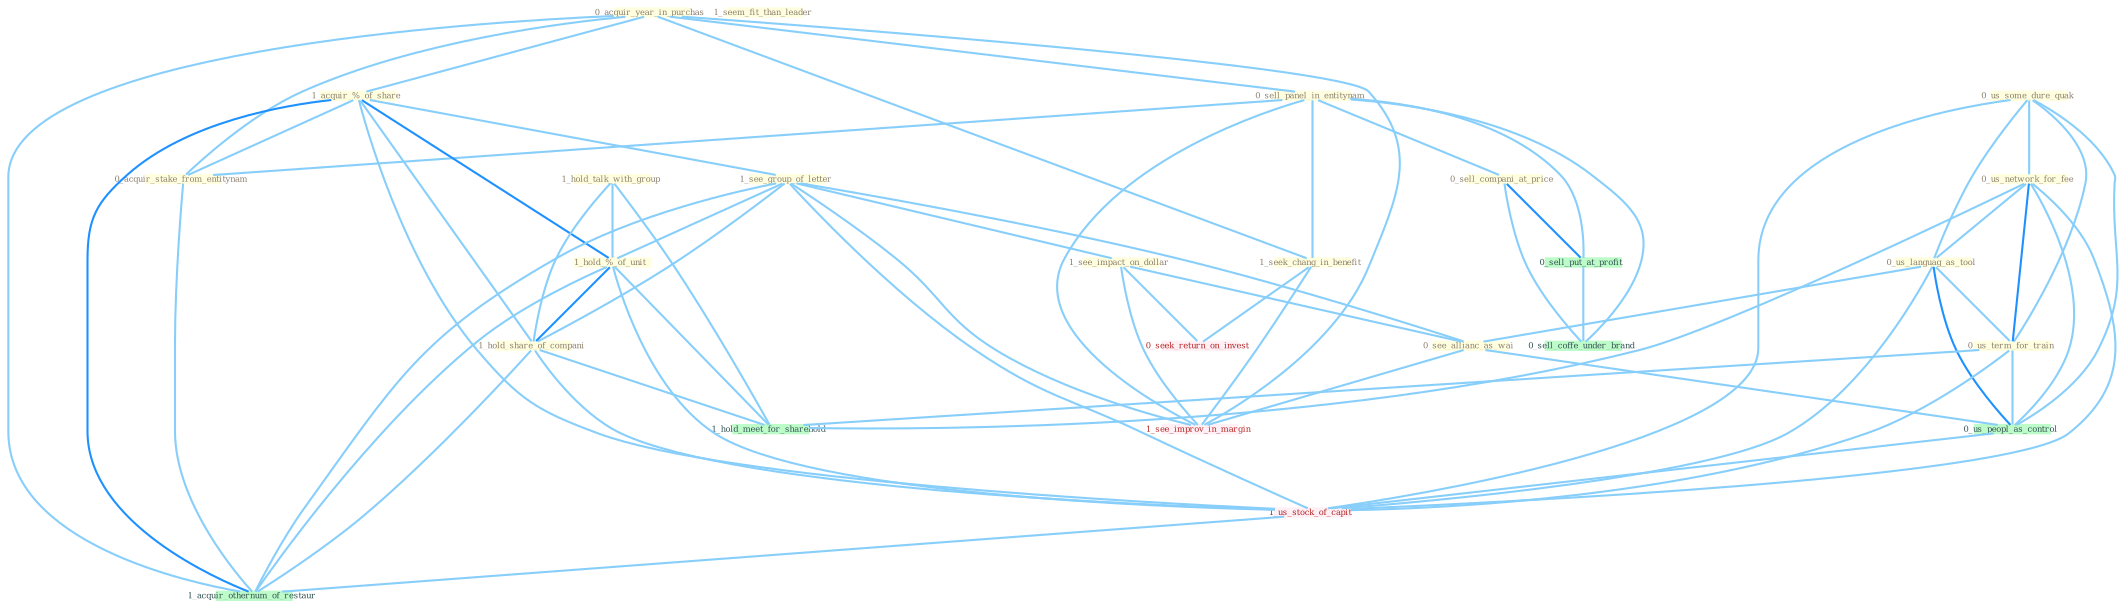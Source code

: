 Graph G{ 
    node
    [shape=polygon,style=filled,width=.5,height=.06,color="#BDFCC9",fixedsize=true,fontsize=4,
    fontcolor="#2f4f4f"];
    {node
    [color="#ffffe0", fontcolor="#8b7d6b"] "0_acquir_year_in_purchas " "0_sell_panel_in_entitynam " "1_acquir_%_of_share " "0_us_some_dure_quak " "1_seek_chang_in_benefit " "1_see_group_of_letter " "1_see_impact_on_dollar " "1_hold_talk_with_group " "0_us_network_for_fee " "1_hold_%_of_unit " "1_hold_share_of_compani " "1_seem_fit_than_leader " "0_sell_compani_at_price " "0_us_languag_as_tool " "0_acquir_stake_from_entitynam " "0_see_allianc_as_wai " "0_us_term_for_train "}
{node [color="#fff0f5", fontcolor="#b22222"] "0_seek_return_on_invest " "1_us_stock_of_capit " "1_see_improv_in_margin "}
edge [color="#B0E2FF"];

	"0_acquir_year_in_purchas " -- "0_sell_panel_in_entitynam " [w="1", color="#87cefa" ];
	"0_acquir_year_in_purchas " -- "1_acquir_%_of_share " [w="1", color="#87cefa" ];
	"0_acquir_year_in_purchas " -- "1_seek_chang_in_benefit " [w="1", color="#87cefa" ];
	"0_acquir_year_in_purchas " -- "0_acquir_stake_from_entitynam " [w="1", color="#87cefa" ];
	"0_acquir_year_in_purchas " -- "1_see_improv_in_margin " [w="1", color="#87cefa" ];
	"0_acquir_year_in_purchas " -- "1_acquir_othernum_of_restaur " [w="1", color="#87cefa" ];
	"0_sell_panel_in_entitynam " -- "1_seek_chang_in_benefit " [w="1", color="#87cefa" ];
	"0_sell_panel_in_entitynam " -- "0_sell_compani_at_price " [w="1", color="#87cefa" ];
	"0_sell_panel_in_entitynam " -- "0_acquir_stake_from_entitynam " [w="1", color="#87cefa" ];
	"0_sell_panel_in_entitynam " -- "0_sell_put_at_profit " [w="1", color="#87cefa" ];
	"0_sell_panel_in_entitynam " -- "1_see_improv_in_margin " [w="1", color="#87cefa" ];
	"0_sell_panel_in_entitynam " -- "0_sell_coffe_under_brand " [w="1", color="#87cefa" ];
	"1_acquir_%_of_share " -- "1_see_group_of_letter " [w="1", color="#87cefa" ];
	"1_acquir_%_of_share " -- "1_hold_%_of_unit " [w="2", color="#1e90ff" , len=0.8];
	"1_acquir_%_of_share " -- "1_hold_share_of_compani " [w="1", color="#87cefa" ];
	"1_acquir_%_of_share " -- "0_acquir_stake_from_entitynam " [w="1", color="#87cefa" ];
	"1_acquir_%_of_share " -- "1_us_stock_of_capit " [w="1", color="#87cefa" ];
	"1_acquir_%_of_share " -- "1_acquir_othernum_of_restaur " [w="2", color="#1e90ff" , len=0.8];
	"0_us_some_dure_quak " -- "0_us_network_for_fee " [w="1", color="#87cefa" ];
	"0_us_some_dure_quak " -- "0_us_languag_as_tool " [w="1", color="#87cefa" ];
	"0_us_some_dure_quak " -- "0_us_term_for_train " [w="1", color="#87cefa" ];
	"0_us_some_dure_quak " -- "0_us_peopl_as_control " [w="1", color="#87cefa" ];
	"0_us_some_dure_quak " -- "1_us_stock_of_capit " [w="1", color="#87cefa" ];
	"1_seek_chang_in_benefit " -- "0_seek_return_on_invest " [w="1", color="#87cefa" ];
	"1_seek_chang_in_benefit " -- "1_see_improv_in_margin " [w="1", color="#87cefa" ];
	"1_see_group_of_letter " -- "1_see_impact_on_dollar " [w="1", color="#87cefa" ];
	"1_see_group_of_letter " -- "1_hold_%_of_unit " [w="1", color="#87cefa" ];
	"1_see_group_of_letter " -- "1_hold_share_of_compani " [w="1", color="#87cefa" ];
	"1_see_group_of_letter " -- "0_see_allianc_as_wai " [w="1", color="#87cefa" ];
	"1_see_group_of_letter " -- "1_us_stock_of_capit " [w="1", color="#87cefa" ];
	"1_see_group_of_letter " -- "1_see_improv_in_margin " [w="1", color="#87cefa" ];
	"1_see_group_of_letter " -- "1_acquir_othernum_of_restaur " [w="1", color="#87cefa" ];
	"1_see_impact_on_dollar " -- "0_see_allianc_as_wai " [w="1", color="#87cefa" ];
	"1_see_impact_on_dollar " -- "0_seek_return_on_invest " [w="1", color="#87cefa" ];
	"1_see_impact_on_dollar " -- "1_see_improv_in_margin " [w="1", color="#87cefa" ];
	"1_hold_talk_with_group " -- "1_hold_%_of_unit " [w="1", color="#87cefa" ];
	"1_hold_talk_with_group " -- "1_hold_share_of_compani " [w="1", color="#87cefa" ];
	"1_hold_talk_with_group " -- "1_hold_meet_for_sharehold " [w="1", color="#87cefa" ];
	"0_us_network_for_fee " -- "0_us_languag_as_tool " [w="1", color="#87cefa" ];
	"0_us_network_for_fee " -- "0_us_term_for_train " [w="2", color="#1e90ff" , len=0.8];
	"0_us_network_for_fee " -- "0_us_peopl_as_control " [w="1", color="#87cefa" ];
	"0_us_network_for_fee " -- "1_us_stock_of_capit " [w="1", color="#87cefa" ];
	"0_us_network_for_fee " -- "1_hold_meet_for_sharehold " [w="1", color="#87cefa" ];
	"1_hold_%_of_unit " -- "1_hold_share_of_compani " [w="2", color="#1e90ff" , len=0.8];
	"1_hold_%_of_unit " -- "1_us_stock_of_capit " [w="1", color="#87cefa" ];
	"1_hold_%_of_unit " -- "1_hold_meet_for_sharehold " [w="1", color="#87cefa" ];
	"1_hold_%_of_unit " -- "1_acquir_othernum_of_restaur " [w="1", color="#87cefa" ];
	"1_hold_share_of_compani " -- "1_us_stock_of_capit " [w="1", color="#87cefa" ];
	"1_hold_share_of_compani " -- "1_hold_meet_for_sharehold " [w="1", color="#87cefa" ];
	"1_hold_share_of_compani " -- "1_acquir_othernum_of_restaur " [w="1", color="#87cefa" ];
	"0_sell_compani_at_price " -- "0_sell_put_at_profit " [w="2", color="#1e90ff" , len=0.8];
	"0_sell_compani_at_price " -- "0_sell_coffe_under_brand " [w="1", color="#87cefa" ];
	"0_us_languag_as_tool " -- "0_see_allianc_as_wai " [w="1", color="#87cefa" ];
	"0_us_languag_as_tool " -- "0_us_term_for_train " [w="1", color="#87cefa" ];
	"0_us_languag_as_tool " -- "0_us_peopl_as_control " [w="2", color="#1e90ff" , len=0.8];
	"0_us_languag_as_tool " -- "1_us_stock_of_capit " [w="1", color="#87cefa" ];
	"0_acquir_stake_from_entitynam " -- "1_acquir_othernum_of_restaur " [w="1", color="#87cefa" ];
	"0_see_allianc_as_wai " -- "0_us_peopl_as_control " [w="1", color="#87cefa" ];
	"0_see_allianc_as_wai " -- "1_see_improv_in_margin " [w="1", color="#87cefa" ];
	"0_us_term_for_train " -- "0_us_peopl_as_control " [w="1", color="#87cefa" ];
	"0_us_term_for_train " -- "1_us_stock_of_capit " [w="1", color="#87cefa" ];
	"0_us_term_for_train " -- "1_hold_meet_for_sharehold " [w="1", color="#87cefa" ];
	"0_us_peopl_as_control " -- "1_us_stock_of_capit " [w="1", color="#87cefa" ];
	"0_sell_put_at_profit " -- "0_sell_coffe_under_brand " [w="1", color="#87cefa" ];
	"1_us_stock_of_capit " -- "1_acquir_othernum_of_restaur " [w="1", color="#87cefa" ];
}